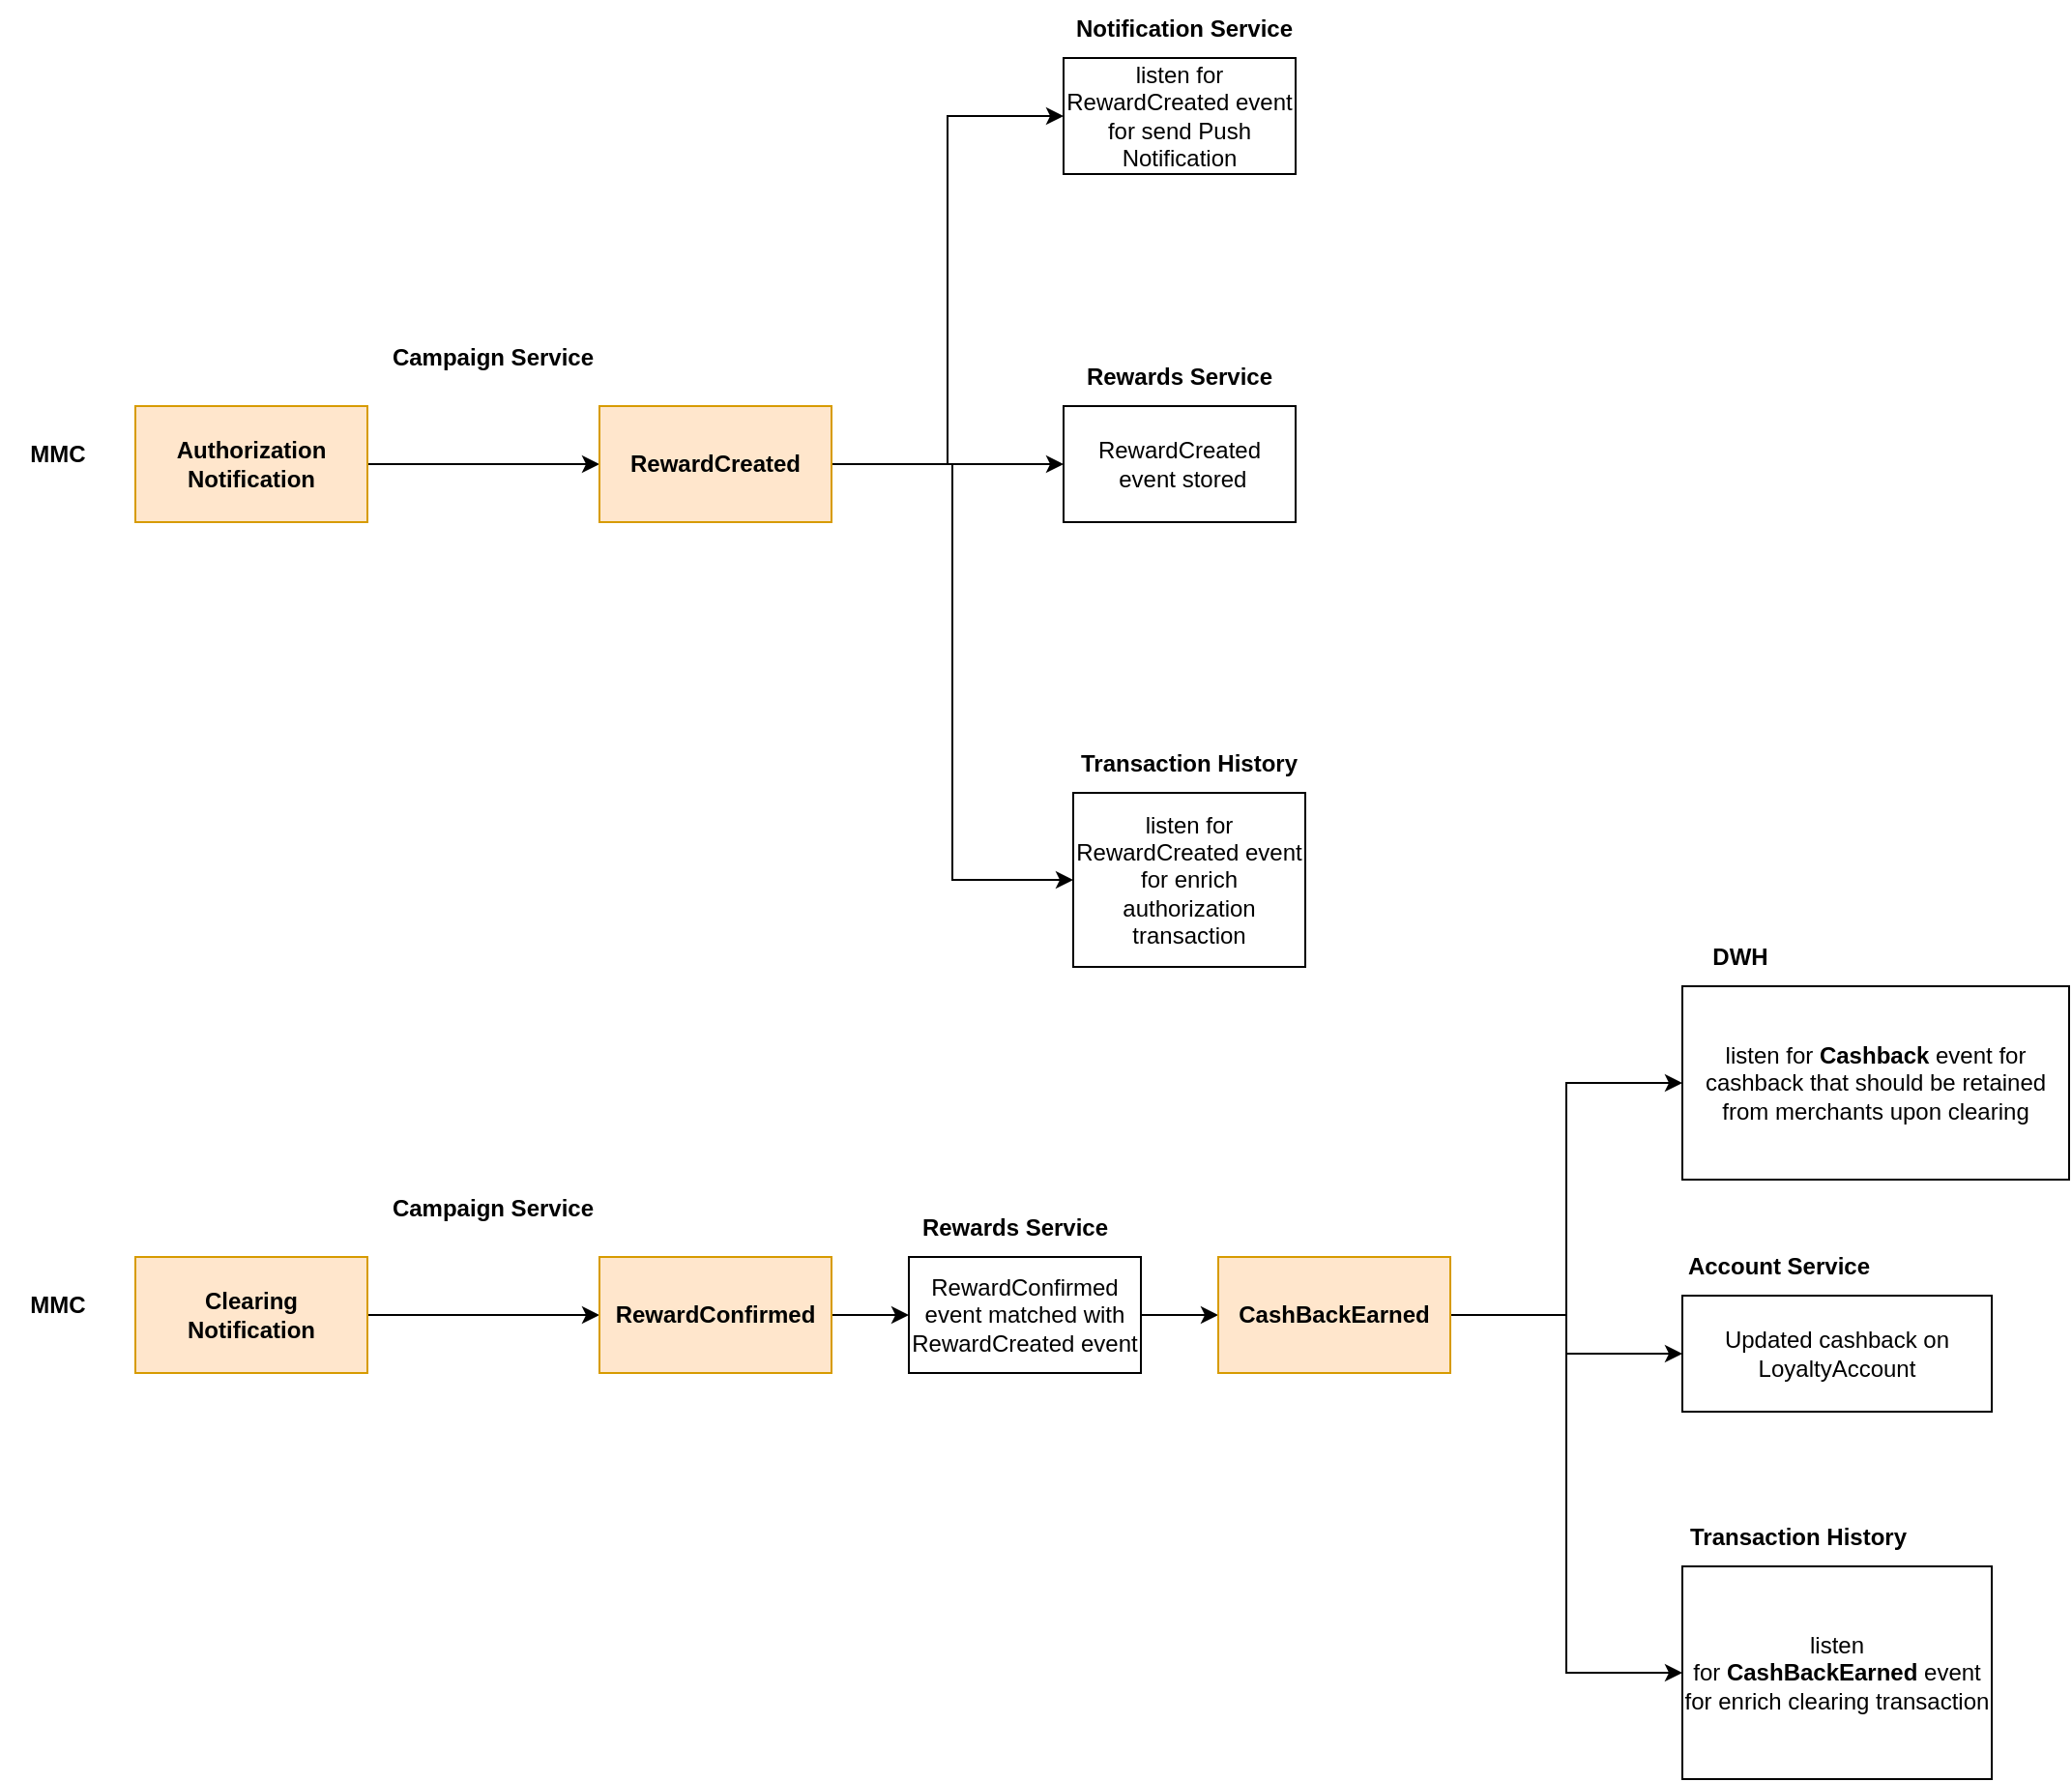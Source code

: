 <mxfile version="21.5.0" type="github">
  <diagram name="Page-1" id="j-eDqDpKoLgPAk3GTxfP">
    <mxGraphModel dx="2284" dy="1890" grid="1" gridSize="10" guides="1" tooltips="1" connect="1" arrows="1" fold="1" page="1" pageScale="1" pageWidth="850" pageHeight="1100" math="0" shadow="0">
      <root>
        <mxCell id="0" />
        <mxCell id="1" parent="0" />
        <mxCell id="VZrlg-Crpo96Uy3mQfim-3" style="edgeStyle=orthogonalEdgeStyle;rounded=0;orthogonalLoop=1;jettySize=auto;html=1;entryX=0;entryY=0.5;entryDx=0;entryDy=0;" edge="1" parent="1" source="VZrlg-Crpo96Uy3mQfim-1" target="VZrlg-Crpo96Uy3mQfim-2">
          <mxGeometry relative="1" as="geometry" />
        </mxCell>
        <mxCell id="VZrlg-Crpo96Uy3mQfim-1" value="&lt;b&gt;Authorization&lt;br&gt;Notification&lt;/b&gt;" style="rounded=0;whiteSpace=wrap;html=1;fillColor=#ffe6cc;strokeColor=#d79b00;" vertex="1" parent="1">
          <mxGeometry x="-40" y="-320" width="120" height="60" as="geometry" />
        </mxCell>
        <mxCell id="VZrlg-Crpo96Uy3mQfim-6" style="edgeStyle=orthogonalEdgeStyle;rounded=0;orthogonalLoop=1;jettySize=auto;html=1;entryX=0;entryY=0.5;entryDx=0;entryDy=0;" edge="1" parent="1" source="VZrlg-Crpo96Uy3mQfim-2" target="VZrlg-Crpo96Uy3mQfim-5">
          <mxGeometry relative="1" as="geometry" />
        </mxCell>
        <mxCell id="VZrlg-Crpo96Uy3mQfim-10" style="edgeStyle=orthogonalEdgeStyle;rounded=0;orthogonalLoop=1;jettySize=auto;html=1;entryX=0;entryY=0.5;entryDx=0;entryDy=0;" edge="1" parent="1" source="VZrlg-Crpo96Uy3mQfim-2" target="VZrlg-Crpo96Uy3mQfim-8">
          <mxGeometry relative="1" as="geometry" />
        </mxCell>
        <mxCell id="VZrlg-Crpo96Uy3mQfim-12" style="edgeStyle=orthogonalEdgeStyle;rounded=0;orthogonalLoop=1;jettySize=auto;html=1;entryX=0;entryY=0.5;entryDx=0;entryDy=0;" edge="1" parent="1" source="VZrlg-Crpo96Uy3mQfim-2" target="VZrlg-Crpo96Uy3mQfim-11">
          <mxGeometry relative="1" as="geometry" />
        </mxCell>
        <mxCell id="VZrlg-Crpo96Uy3mQfim-2" value="&lt;b&gt;RewardCreated&lt;/b&gt;" style="rounded=0;whiteSpace=wrap;html=1;fillColor=#ffe6cc;strokeColor=#d79b00;" vertex="1" parent="1">
          <mxGeometry x="200" y="-320" width="120" height="60" as="geometry" />
        </mxCell>
        <mxCell id="VZrlg-Crpo96Uy3mQfim-4" value="&lt;b&gt;Campaign Service&lt;/b&gt;" style="text;html=1;strokeColor=none;fillColor=none;align=center;verticalAlign=middle;whiteSpace=wrap;rounded=0;" vertex="1" parent="1">
          <mxGeometry x="90" y="-360" width="110" height="30" as="geometry" />
        </mxCell>
        <mxCell id="VZrlg-Crpo96Uy3mQfim-5" value="RewardCreated&lt;br&gt;&amp;nbsp;event stored" style="rounded=0;whiteSpace=wrap;html=1;" vertex="1" parent="1">
          <mxGeometry x="440" y="-320" width="120" height="60" as="geometry" />
        </mxCell>
        <mxCell id="VZrlg-Crpo96Uy3mQfim-7" value="&lt;b&gt;Rewards Service&lt;/b&gt;" style="text;html=1;strokeColor=none;fillColor=none;align=center;verticalAlign=middle;whiteSpace=wrap;rounded=0;" vertex="1" parent="1">
          <mxGeometry x="445" y="-350" width="110" height="30" as="geometry" />
        </mxCell>
        <mxCell id="VZrlg-Crpo96Uy3mQfim-8" value="listen for RewardCreated event&lt;br&gt;for enrich authorization transaction" style="rounded=0;whiteSpace=wrap;html=1;" vertex="1" parent="1">
          <mxGeometry x="445" y="-120" width="120" height="90" as="geometry" />
        </mxCell>
        <mxCell id="VZrlg-Crpo96Uy3mQfim-9" value="&lt;b&gt;Transaction History&lt;/b&gt;" style="text;html=1;strokeColor=none;fillColor=none;align=center;verticalAlign=middle;whiteSpace=wrap;rounded=0;" vertex="1" parent="1">
          <mxGeometry x="445" y="-150" width="120" height="30" as="geometry" />
        </mxCell>
        <mxCell id="VZrlg-Crpo96Uy3mQfim-11" value="listen for&lt;br&gt;RewardCreated event for send Push Notification" style="rounded=0;whiteSpace=wrap;html=1;" vertex="1" parent="1">
          <mxGeometry x="440" y="-500" width="120" height="60" as="geometry" />
        </mxCell>
        <mxCell id="VZrlg-Crpo96Uy3mQfim-17" style="edgeStyle=orthogonalEdgeStyle;rounded=0;orthogonalLoop=1;jettySize=auto;html=1;entryX=0;entryY=0.5;entryDx=0;entryDy=0;" edge="1" parent="1" source="VZrlg-Crpo96Uy3mQfim-13" target="VZrlg-Crpo96Uy3mQfim-16">
          <mxGeometry relative="1" as="geometry" />
        </mxCell>
        <mxCell id="VZrlg-Crpo96Uy3mQfim-13" value="&lt;b&gt;Clearing&lt;br&gt;Notification&lt;/b&gt;" style="rounded=0;whiteSpace=wrap;html=1;fillColor=#ffe6cc;strokeColor=#d79b00;" vertex="1" parent="1">
          <mxGeometry x="-40" y="120" width="120" height="60" as="geometry" />
        </mxCell>
        <mxCell id="VZrlg-Crpo96Uy3mQfim-14" value="&lt;b&gt;MMC&lt;/b&gt;" style="text;html=1;strokeColor=none;fillColor=none;align=center;verticalAlign=middle;whiteSpace=wrap;rounded=0;" vertex="1" parent="1">
          <mxGeometry x="-110" y="-310" width="60" height="30" as="geometry" />
        </mxCell>
        <mxCell id="VZrlg-Crpo96Uy3mQfim-15" value="&lt;b&gt;MMC&lt;/b&gt;" style="text;html=1;strokeColor=none;fillColor=none;align=center;verticalAlign=middle;whiteSpace=wrap;rounded=0;" vertex="1" parent="1">
          <mxGeometry x="-110" y="130" width="60" height="30" as="geometry" />
        </mxCell>
        <mxCell id="VZrlg-Crpo96Uy3mQfim-21" style="edgeStyle=orthogonalEdgeStyle;rounded=0;orthogonalLoop=1;jettySize=auto;html=1;entryX=0;entryY=0.5;entryDx=0;entryDy=0;" edge="1" parent="1" source="VZrlg-Crpo96Uy3mQfim-16" target="VZrlg-Crpo96Uy3mQfim-19">
          <mxGeometry relative="1" as="geometry" />
        </mxCell>
        <mxCell id="VZrlg-Crpo96Uy3mQfim-16" value="&lt;b&gt;RewardConfirmed&lt;/b&gt;" style="rounded=0;whiteSpace=wrap;html=1;fillColor=#ffe6cc;strokeColor=#d79b00;" vertex="1" parent="1">
          <mxGeometry x="200" y="120" width="120" height="60" as="geometry" />
        </mxCell>
        <mxCell id="VZrlg-Crpo96Uy3mQfim-18" value="&lt;b&gt;Campaign Service&lt;/b&gt;" style="text;html=1;strokeColor=none;fillColor=none;align=center;verticalAlign=middle;whiteSpace=wrap;rounded=0;" vertex="1" parent="1">
          <mxGeometry x="90" y="80" width="110" height="30" as="geometry" />
        </mxCell>
        <mxCell id="VZrlg-Crpo96Uy3mQfim-23" style="edgeStyle=orthogonalEdgeStyle;rounded=0;orthogonalLoop=1;jettySize=auto;html=1;entryX=0;entryY=0.5;entryDx=0;entryDy=0;" edge="1" parent="1" source="VZrlg-Crpo96Uy3mQfim-19" target="VZrlg-Crpo96Uy3mQfim-22">
          <mxGeometry relative="1" as="geometry" />
        </mxCell>
        <mxCell id="VZrlg-Crpo96Uy3mQfim-19" value="RewardConfirmed event matched with RewardCreated event" style="rounded=0;whiteSpace=wrap;html=1;" vertex="1" parent="1">
          <mxGeometry x="360" y="120" width="120" height="60" as="geometry" />
        </mxCell>
        <mxCell id="VZrlg-Crpo96Uy3mQfim-20" value="&lt;b&gt;Rewards Service&lt;/b&gt;" style="text;html=1;strokeColor=none;fillColor=none;align=center;verticalAlign=middle;whiteSpace=wrap;rounded=0;" vertex="1" parent="1">
          <mxGeometry x="360" y="90" width="110" height="30" as="geometry" />
        </mxCell>
        <mxCell id="VZrlg-Crpo96Uy3mQfim-26" style="edgeStyle=orthogonalEdgeStyle;rounded=0;orthogonalLoop=1;jettySize=auto;html=1;entryX=0;entryY=0.5;entryDx=0;entryDy=0;" edge="1" parent="1" source="VZrlg-Crpo96Uy3mQfim-22" target="VZrlg-Crpo96Uy3mQfim-24">
          <mxGeometry relative="1" as="geometry" />
        </mxCell>
        <mxCell id="VZrlg-Crpo96Uy3mQfim-29" style="edgeStyle=orthogonalEdgeStyle;rounded=0;orthogonalLoop=1;jettySize=auto;html=1;entryX=0;entryY=0.5;entryDx=0;entryDy=0;" edge="1" parent="1" source="VZrlg-Crpo96Uy3mQfim-22" target="VZrlg-Crpo96Uy3mQfim-28">
          <mxGeometry relative="1" as="geometry" />
        </mxCell>
        <mxCell id="VZrlg-Crpo96Uy3mQfim-33" style="edgeStyle=orthogonalEdgeStyle;rounded=0;orthogonalLoop=1;jettySize=auto;html=1;entryX=0;entryY=0.5;entryDx=0;entryDy=0;" edge="1" parent="1" source="VZrlg-Crpo96Uy3mQfim-22" target="VZrlg-Crpo96Uy3mQfim-31">
          <mxGeometry relative="1" as="geometry" />
        </mxCell>
        <mxCell id="VZrlg-Crpo96Uy3mQfim-22" value="&lt;b&gt;CashBackEarned&lt;/b&gt;" style="rounded=0;whiteSpace=wrap;html=1;fillColor=#ffe6cc;strokeColor=#d79b00;" vertex="1" parent="1">
          <mxGeometry x="520" y="120" width="120" height="60" as="geometry" />
        </mxCell>
        <mxCell id="VZrlg-Crpo96Uy3mQfim-24" value="Updated cashback on LoyaltyAccount" style="rounded=0;whiteSpace=wrap;html=1;" vertex="1" parent="1">
          <mxGeometry x="760" y="140" width="160" height="60" as="geometry" />
        </mxCell>
        <mxCell id="VZrlg-Crpo96Uy3mQfim-25" value="&lt;b&gt;Account Service&lt;/b&gt;" style="text;html=1;strokeColor=none;fillColor=none;align=center;verticalAlign=middle;whiteSpace=wrap;rounded=0;" vertex="1" parent="1">
          <mxGeometry x="760" y="110" width="100" height="30" as="geometry" />
        </mxCell>
        <mxCell id="VZrlg-Crpo96Uy3mQfim-27" value="&lt;b&gt;Notification Service&lt;/b&gt;" style="text;html=1;strokeColor=none;fillColor=none;align=center;verticalAlign=middle;whiteSpace=wrap;rounded=0;" vertex="1" parent="1">
          <mxGeometry x="440" y="-530" width="125" height="30" as="geometry" />
        </mxCell>
        <mxCell id="VZrlg-Crpo96Uy3mQfim-28" value="listen for&amp;nbsp;&lt;b style=&quot;border-color: var(--border-color);&quot;&gt;CashBackEarned&amp;nbsp;&lt;/b&gt;event&lt;br&gt;for enrich clearing transaction" style="rounded=0;whiteSpace=wrap;html=1;" vertex="1" parent="1">
          <mxGeometry x="760" y="280" width="160" height="110" as="geometry" />
        </mxCell>
        <mxCell id="VZrlg-Crpo96Uy3mQfim-30" value="&lt;b&gt;Transaction History&lt;/b&gt;" style="text;html=1;strokeColor=none;fillColor=none;align=center;verticalAlign=middle;whiteSpace=wrap;rounded=0;" vertex="1" parent="1">
          <mxGeometry x="760" y="250" width="120" height="30" as="geometry" />
        </mxCell>
        <mxCell id="VZrlg-Crpo96Uy3mQfim-31" value="listen for &lt;b&gt;Cashback &lt;/b&gt;event for&lt;br&gt;cashback that should be retained from merchants upon clearing" style="rounded=0;whiteSpace=wrap;html=1;" vertex="1" parent="1">
          <mxGeometry x="760" y="-20" width="200" height="100" as="geometry" />
        </mxCell>
        <mxCell id="VZrlg-Crpo96Uy3mQfim-32" value="&lt;b&gt;DWH&lt;/b&gt;" style="text;html=1;strokeColor=none;fillColor=none;align=center;verticalAlign=middle;whiteSpace=wrap;rounded=0;" vertex="1" parent="1">
          <mxGeometry x="760" y="-50" width="60" height="30" as="geometry" />
        </mxCell>
      </root>
    </mxGraphModel>
  </diagram>
</mxfile>
